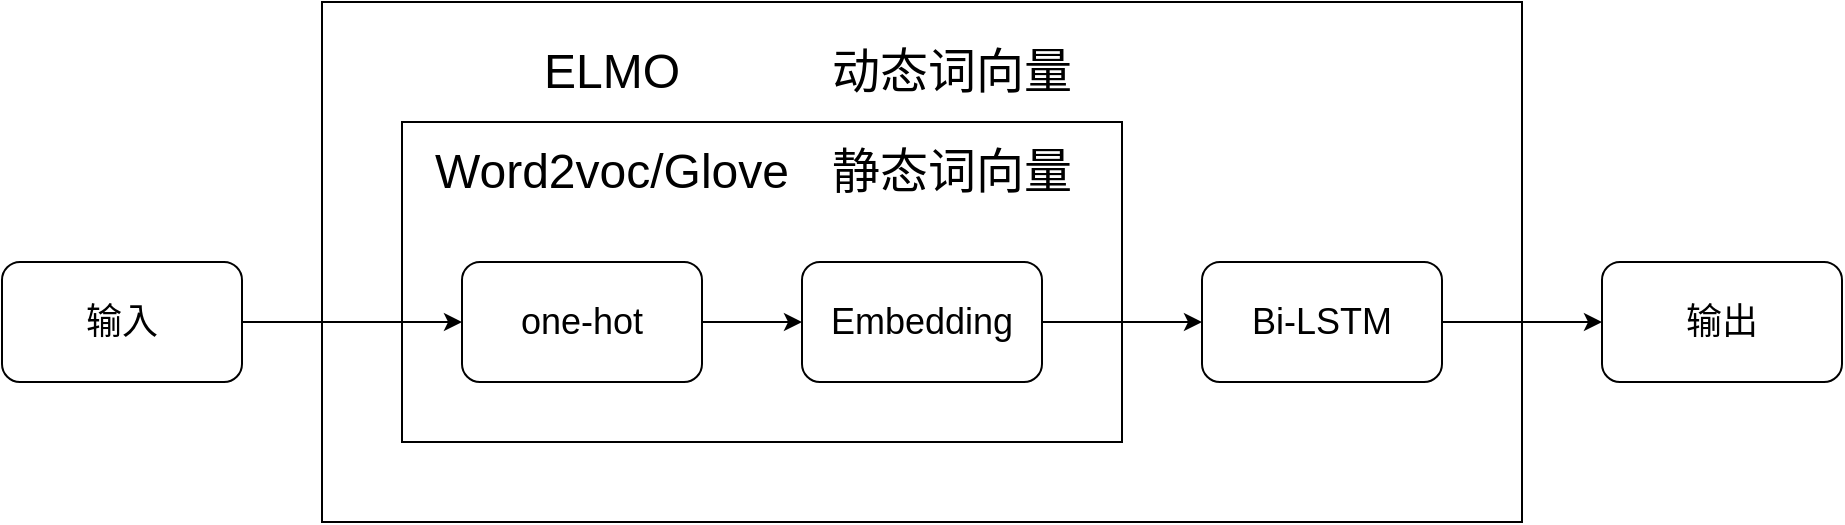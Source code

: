 <mxfile version="21.6.1" type="device">
  <diagram name="第 1 页" id="yt3hfS1rGf-SD9D7-6Yy">
    <mxGraphModel dx="1562" dy="909" grid="1" gridSize="10" guides="1" tooltips="1" connect="1" arrows="1" fold="1" page="1" pageScale="1" pageWidth="1169" pageHeight="827" math="0" shadow="0">
      <root>
        <mxCell id="0" />
        <mxCell id="1" parent="0" />
        <mxCell id="7L32MLvwKXWPvuVrS1Et-14" value="" style="rounded=0;whiteSpace=wrap;html=1;" vertex="1" parent="1">
          <mxGeometry x="320" y="100" width="600" height="260" as="geometry" />
        </mxCell>
        <mxCell id="7L32MLvwKXWPvuVrS1Et-1" value="" style="rounded=0;whiteSpace=wrap;html=1;" vertex="1" parent="1">
          <mxGeometry x="360" y="160" width="360" height="160" as="geometry" />
        </mxCell>
        <mxCell id="7L32MLvwKXWPvuVrS1Et-2" value="&lt;font style=&quot;font-size: 24px;&quot;&gt;Word2voc/Glove&lt;/font&gt;" style="text;html=1;strokeColor=none;fillColor=none;align=center;verticalAlign=middle;whiteSpace=wrap;rounded=0;" vertex="1" parent="1">
          <mxGeometry x="360" y="170" width="210" height="30" as="geometry" />
        </mxCell>
        <mxCell id="7L32MLvwKXWPvuVrS1Et-3" value="&lt;font style=&quot;font-size: 24px;&quot;&gt;静态词向量&lt;/font&gt;" style="text;html=1;strokeColor=none;fillColor=none;align=center;verticalAlign=middle;whiteSpace=wrap;rounded=0;" vertex="1" parent="1">
          <mxGeometry x="550" y="170" width="170" height="30" as="geometry" />
        </mxCell>
        <mxCell id="7L32MLvwKXWPvuVrS1Et-7" value="" style="edgeStyle=orthogonalEdgeStyle;rounded=0;orthogonalLoop=1;jettySize=auto;html=1;" edge="1" parent="1" source="7L32MLvwKXWPvuVrS1Et-4" target="7L32MLvwKXWPvuVrS1Et-5">
          <mxGeometry relative="1" as="geometry" />
        </mxCell>
        <mxCell id="7L32MLvwKXWPvuVrS1Et-4" value="&lt;font style=&quot;font-size: 18px;&quot;&gt;输入&lt;/font&gt;" style="rounded=1;whiteSpace=wrap;html=1;" vertex="1" parent="1">
          <mxGeometry x="160" y="230" width="120" height="60" as="geometry" />
        </mxCell>
        <mxCell id="7L32MLvwKXWPvuVrS1Et-8" value="" style="edgeStyle=orthogonalEdgeStyle;rounded=0;orthogonalLoop=1;jettySize=auto;html=1;" edge="1" parent="1" source="7L32MLvwKXWPvuVrS1Et-5" target="7L32MLvwKXWPvuVrS1Et-6">
          <mxGeometry relative="1" as="geometry" />
        </mxCell>
        <mxCell id="7L32MLvwKXWPvuVrS1Et-5" value="&lt;font style=&quot;font-size: 18px;&quot;&gt;one-hot&lt;/font&gt;" style="rounded=1;whiteSpace=wrap;html=1;" vertex="1" parent="1">
          <mxGeometry x="390" y="230" width="120" height="60" as="geometry" />
        </mxCell>
        <mxCell id="7L32MLvwKXWPvuVrS1Et-10" value="" style="edgeStyle=orthogonalEdgeStyle;rounded=0;orthogonalLoop=1;jettySize=auto;html=1;" edge="1" parent="1" source="7L32MLvwKXWPvuVrS1Et-6" target="7L32MLvwKXWPvuVrS1Et-9">
          <mxGeometry relative="1" as="geometry" />
        </mxCell>
        <mxCell id="7L32MLvwKXWPvuVrS1Et-6" value="&lt;font style=&quot;font-size: 18px;&quot;&gt;Embedding&lt;/font&gt;" style="rounded=1;whiteSpace=wrap;html=1;" vertex="1" parent="1">
          <mxGeometry x="560" y="230" width="120" height="60" as="geometry" />
        </mxCell>
        <mxCell id="7L32MLvwKXWPvuVrS1Et-12" value="" style="edgeStyle=orthogonalEdgeStyle;rounded=0;orthogonalLoop=1;jettySize=auto;html=1;" edge="1" parent="1" source="7L32MLvwKXWPvuVrS1Et-9" target="7L32MLvwKXWPvuVrS1Et-11">
          <mxGeometry relative="1" as="geometry" />
        </mxCell>
        <mxCell id="7L32MLvwKXWPvuVrS1Et-9" value="&lt;font style=&quot;font-size: 18px;&quot;&gt;Bi-LSTM&lt;/font&gt;" style="rounded=1;whiteSpace=wrap;html=1;" vertex="1" parent="1">
          <mxGeometry x="760" y="230" width="120" height="60" as="geometry" />
        </mxCell>
        <mxCell id="7L32MLvwKXWPvuVrS1Et-11" value="&lt;font style=&quot;font-size: 18px;&quot;&gt;输出&lt;/font&gt;" style="rounded=1;whiteSpace=wrap;html=1;" vertex="1" parent="1">
          <mxGeometry x="960" y="230" width="120" height="60" as="geometry" />
        </mxCell>
        <mxCell id="7L32MLvwKXWPvuVrS1Et-15" value="&lt;font style=&quot;font-size: 24px;&quot;&gt;ELMO&lt;/font&gt;" style="text;html=1;strokeColor=none;fillColor=none;align=center;verticalAlign=middle;whiteSpace=wrap;rounded=0;" vertex="1" parent="1">
          <mxGeometry x="405" y="120" width="120" height="30" as="geometry" />
        </mxCell>
        <mxCell id="7L32MLvwKXWPvuVrS1Et-16" value="&lt;font style=&quot;font-size: 24px;&quot;&gt;动态词向量&lt;/font&gt;" style="text;html=1;strokeColor=none;fillColor=none;align=center;verticalAlign=middle;whiteSpace=wrap;rounded=0;" vertex="1" parent="1">
          <mxGeometry x="565" y="120" width="140" height="30" as="geometry" />
        </mxCell>
      </root>
    </mxGraphModel>
  </diagram>
</mxfile>
